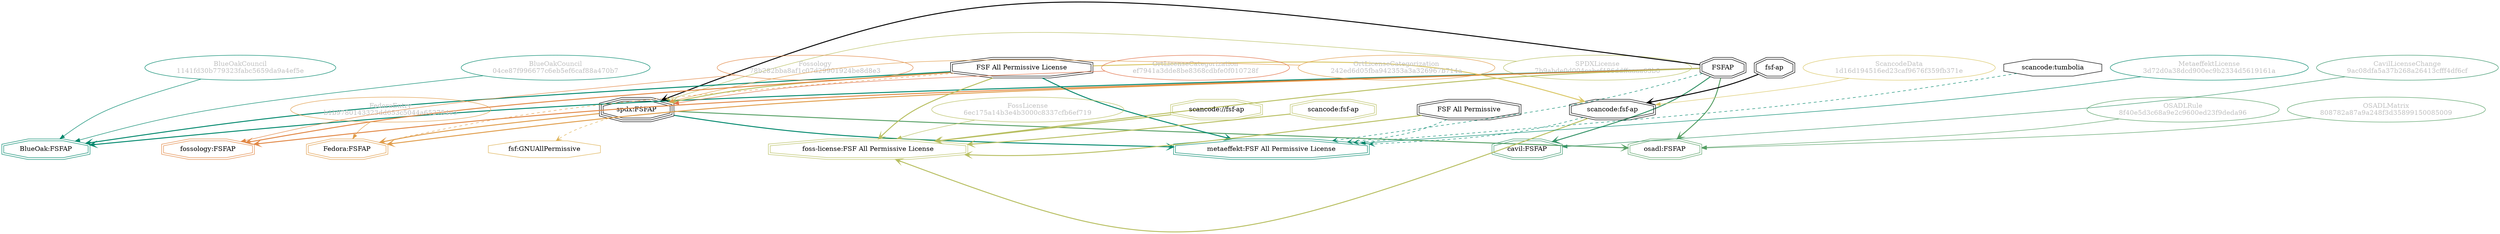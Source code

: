 strict digraph {
    node [shape=box];
    graph [splines=curved];
    1663 [label="SPDXLicense\n7b9abde0d004cabcf486ddffaaaa63b0"
         ,fontcolor=gray
         ,color="#b8bf62"
         ,fillcolor="beige;1"
         ,shape=ellipse];
    1664 [label="spdx:FSFAP"
         ,shape=tripleoctagon];
    1665 [label=FSFAP
         ,shape=doubleoctagon];
    1666 [label="FSF All Permissive License"
         ,shape=doubleoctagon];
    6359 [label="FedoraEntry\nb1b9780143323dd653c5044a652754e3"
         ,fontcolor=gray
         ,color="#e09d4b"
         ,fillcolor="beige;1"
         ,shape=ellipse];
    6360 [label="Fedora:FSFAP"
         ,color="#e09d4b"
         ,shape=doubleoctagon];
    8831 [label="BlueOakCouncil\n1141fd30b779323fabc5659da9a4ef5e"
         ,fontcolor=gray
         ,color="#00876c"
         ,fillcolor="beige;1"
         ,shape=ellipse];
    8832 [label="BlueOak:FSFAP"
         ,color="#00876c"
         ,shape=doubleoctagon];
    9100 [label="BlueOakCouncil\n04ce87f996677c6eb5ef6caf88a470b7"
         ,fontcolor=gray
         ,color="#00876c"
         ,fillcolor="beige;1"
         ,shape=ellipse];
    9548 [label="OSADLRule\n8f40e5d3c68a9e2c9600ed23f9deda96"
         ,fontcolor=gray
         ,color="#58a066"
         ,fillcolor="beige;1"
         ,shape=ellipse];
    9549 [label="osadl:FSFAP"
         ,color="#58a066"
         ,shape=doubleoctagon];
    9856 [label="OSADLMatrix\n808782a87a9a248f3d35899150085009"
         ,fontcolor=gray
         ,color="#58a066"
         ,fillcolor="beige;1"
         ,shape=ellipse];
    10213 [label="fsf:GNUAllPermissive"
          ,color="#deb256"
          ,shape=octagon];
    15644 [label="ScancodeData\n1d16d194516ed23caf9676f359fb371e"
          ,fontcolor=gray
          ,color="#dac767"
          ,fillcolor="beige;1"
          ,shape=ellipse];
    15645 [label="scancode:fsf-ap"
          ,shape=doubleoctagon];
    15646 [label="fsf-ap"
          ,shape=doubleoctagon];
    24661 [label="scancode:tumbolia"
          ,shape=octagon];
    27792 [label="Fossology\n78b282bba8af1c07d29901924be8d8e3"
          ,fontcolor=gray
          ,color="#e18745"
          ,fillcolor="beige;1"
          ,shape=ellipse];
    27793 [label="fossology:FSFAP"
          ,color="#e18745"
          ,shape=doubleoctagon];
    28679 [label="OrtLicenseCategorization\nef7941a3dde8be8368cdbfe0f010728f"
          ,fontcolor=gray
          ,color="#e06f45"
          ,fillcolor="beige;1"
          ,shape=ellipse];
    35447 [label="OrtLicenseCategorization\n242ed6d05fba942353a3a326967b714a"
          ,fontcolor=gray
          ,color="#e09d4b"
          ,fillcolor="beige;1"
          ,shape=ellipse];
    36802 [label="CavilLicenseChange\n9ac08dfa5a37b268a26413cfff4df6cf"
          ,fontcolor=gray
          ,color="#379469"
          ,fillcolor="beige;1"
          ,shape=ellipse];
    36803 [label="cavil:FSFAP"
          ,color="#379469"
          ,shape=doubleoctagon];
    41935 [label="MetaeffektLicense\n3d72d0a38dcd900ec9b2334d5619161a"
          ,fontcolor=gray
          ,color="#00876c"
          ,fillcolor="beige;1"
          ,shape=ellipse];
    41936 [label="metaeffekt:FSF All Permissive License"
          ,color="#00876c"
          ,shape=doubleoctagon];
    41937 [label="FSF All Permissive"
          ,shape=doubleoctagon];
    50502 [label="FossLicense\n6ec175a14b3e4b3000c8337cfb6ef719"
          ,fontcolor=gray
          ,color="#b8bf62"
          ,fillcolor="beige;1"
          ,shape=ellipse];
    50503 [label="foss-license:FSF All Permissive License"
          ,color="#b8bf62"
          ,shape=doubleoctagon];
    50504 [label="scancode://fsf-ap"
          ,color="#b8bf62"
          ,shape=doubleoctagon];
    50505 [label="scancode:fsf-ap"
          ,color="#b8bf62"
          ,shape=doubleoctagon];
    1663 -> 1664 [weight=0.5
                 ,color="#b8bf62"];
    1664 -> 6360 [style=bold
                 ,arrowhead=vee
                 ,weight=0.7
                 ,color="#e09d4b"];
    1664 -> 9549 [style=bold
                 ,arrowhead=vee
                 ,weight=0.7
                 ,color="#58a066"];
    1664 -> 10213 [style=dashed
                  ,arrowhead=vee
                  ,weight=0.5
                  ,color="#deb256"];
    1664 -> 41936 [style=bold
                  ,arrowhead=vee
                  ,weight=0.7
                  ,color="#00876c"];
    1665 -> 1664 [style=bold
                 ,arrowhead=vee
                 ,weight=0.7];
    1665 -> 6360 [style=bold
                 ,arrowhead=vee
                 ,weight=0.7
                 ,color="#e09d4b"];
    1665 -> 6360 [style=bold
                 ,arrowhead=vee
                 ,weight=0.7
                 ,color="#e09d4b"];
    1665 -> 8832 [style=bold
                 ,arrowhead=vee
                 ,weight=0.7
                 ,color="#00876c"];
    1665 -> 9549 [style=bold
                 ,arrowhead=vee
                 ,weight=0.7
                 ,color="#58a066"];
    1665 -> 27793 [style=bold
                  ,arrowhead=vee
                  ,weight=0.7
                  ,color="#e18745"];
    1665 -> 36803 [style=bold
                  ,arrowhead=vee
                  ,weight=0.7
                  ,color="#379469"];
    1665 -> 36803 [style=bold
                  ,arrowhead=vee
                  ,weight=0.7
                  ,color="#379469"];
    1665 -> 41936 [style=dashed
                  ,arrowhead=vee
                  ,weight=0.5
                  ,color="#00876c"];
    1665 -> 50503 [style=bold
                  ,arrowhead=vee
                  ,weight=0.7
                  ,color="#b8bf62"];
    1666 -> 1664 [style=bold
                 ,arrowhead=vee
                 ,weight=0.7
                 ,color="#b8bf62"];
    1666 -> 6360 [style=dashed
                 ,arrowhead=vee
                 ,weight=0.5
                 ,color="#e09d4b"];
    1666 -> 8832 [style=bold
                 ,arrowhead=vee
                 ,weight=0.7
                 ,color="#00876c"];
    1666 -> 15645 [style=bold
                  ,arrowhead=vee
                  ,weight=0.7
                  ,color="#dac767"];
    1666 -> 27793 [style=bold
                  ,arrowhead=vee
                  ,weight=0.7
                  ,color="#e18745"];
    1666 -> 41936 [style=bold
                  ,arrowhead=vee
                  ,weight=0.7
                  ,color="#00876c"];
    1666 -> 50503 [style=bold
                  ,arrowhead=vee
                  ,weight=0.7
                  ,color="#b8bf62"];
    6359 -> 6360 [weight=0.5
                 ,color="#e09d4b"];
    8831 -> 8832 [weight=0.5
                 ,color="#00876c"];
    9100 -> 8832 [weight=0.5
                 ,color="#00876c"];
    9548 -> 9549 [weight=0.5
                 ,color="#58a066"];
    9856 -> 9549 [weight=0.5
                 ,color="#58a066"];
    15644 -> 15645 [weight=0.5
                   ,color="#dac767"];
    15645 -> 41936 [style=dashed
                   ,arrowhead=vee
                   ,weight=0.5
                   ,color="#00876c"];
    15645 -> 50503 [style=bold
                   ,arrowhead=vee
                   ,weight=0.7
                   ,color="#b8bf62"];
    15646 -> 15645 [style=bold
                   ,arrowhead=vee
                   ,weight=0.7];
    24661 -> 41936 [style=dashed
                   ,arrowhead=vee
                   ,weight=0.5
                   ,color="#00876c"];
    27792 -> 27793 [weight=0.5
                   ,color="#e18745"];
    28679 -> 1664 [weight=0.5
                  ,color="#e06f45"];
    35447 -> 1664 [weight=0.5
                  ,color="#e09d4b"];
    36802 -> 36803 [weight=0.5
                   ,color="#379469"];
    41935 -> 41936 [weight=0.5
                   ,color="#00876c"];
    41937 -> 41936 [style=dashed
                   ,arrowhead=vee
                   ,weight=0.5
                   ,color="#00876c"];
    41937 -> 50503 [style=bold
                   ,arrowhead=vee
                   ,weight=0.7
                   ,color="#b8bf62"];
    50502 -> 50503 [weight=0.5
                   ,color="#b8bf62"];
    50504 -> 50503 [style=bold
                   ,arrowhead=vee
                   ,weight=0.7
                   ,color="#b8bf62"];
    50505 -> 50503 [style=bold
                   ,arrowhead=vee
                   ,weight=0.7
                   ,color="#b8bf62"];
}
